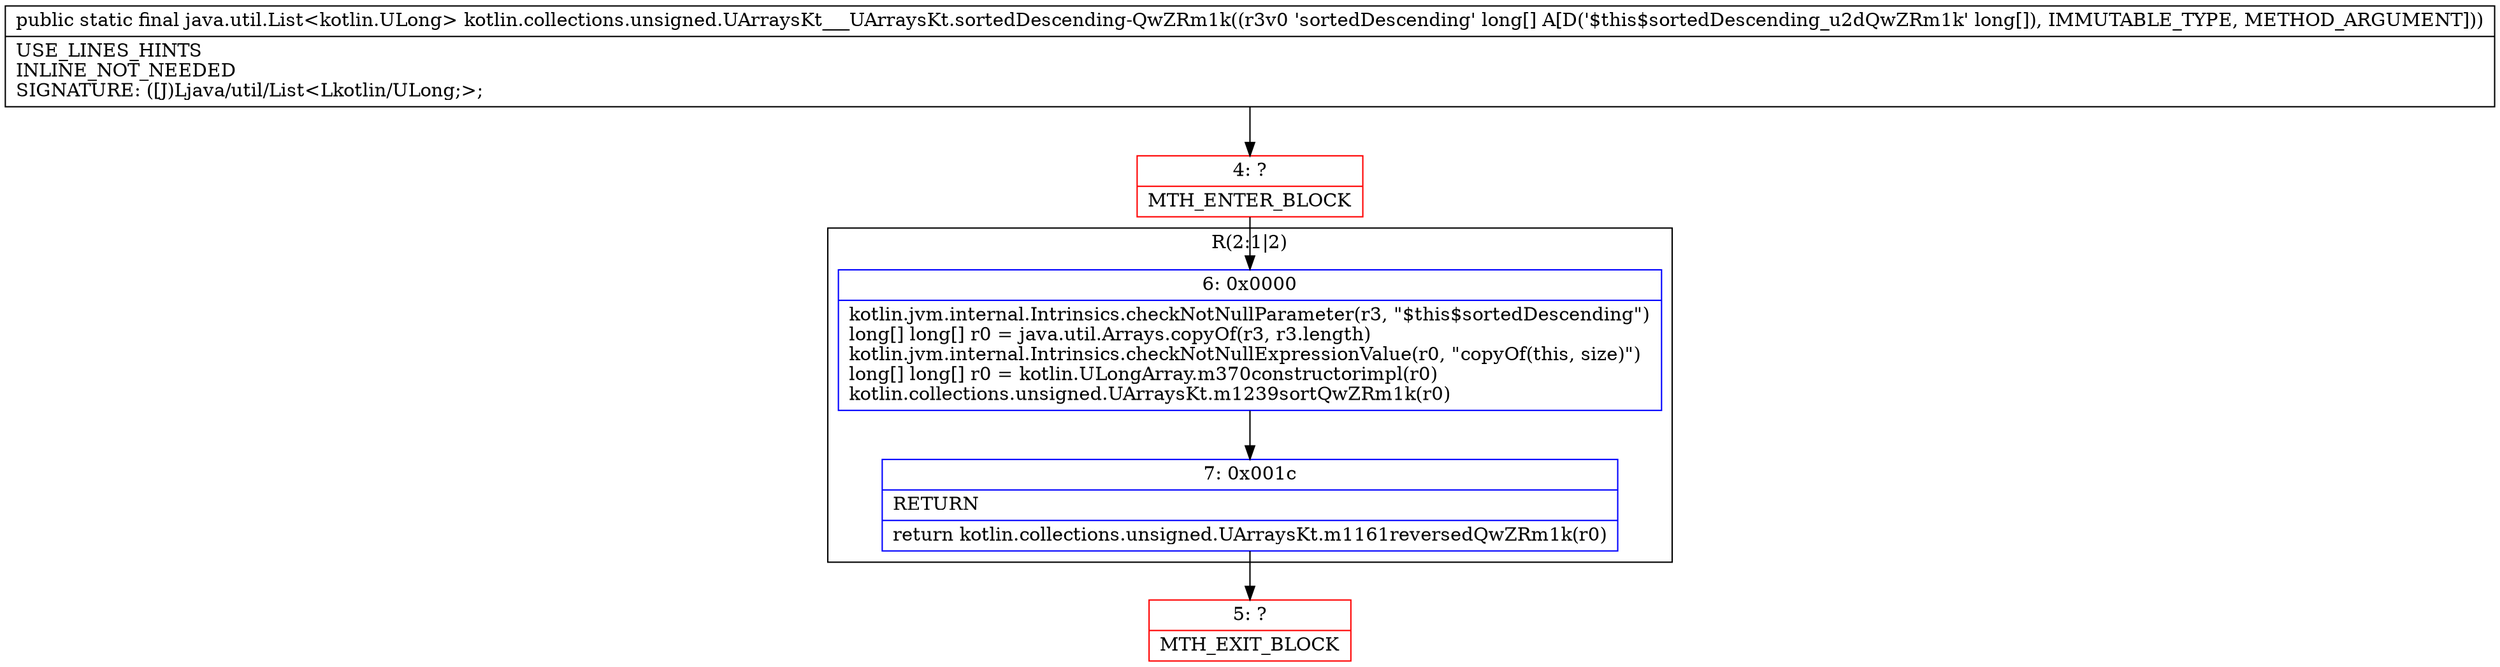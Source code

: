 digraph "CFG forkotlin.collections.unsigned.UArraysKt___UArraysKt.sortedDescending\-QwZRm1k([J)Ljava\/util\/List;" {
subgraph cluster_Region_2028877947 {
label = "R(2:1|2)";
node [shape=record,color=blue];
Node_6 [shape=record,label="{6\:\ 0x0000|kotlin.jvm.internal.Intrinsics.checkNotNullParameter(r3, \"$this$sortedDescending\")\llong[] long[] r0 = java.util.Arrays.copyOf(r3, r3.length)\lkotlin.jvm.internal.Intrinsics.checkNotNullExpressionValue(r0, \"copyOf(this, size)\")\llong[] long[] r0 = kotlin.ULongArray.m370constructorimpl(r0)\lkotlin.collections.unsigned.UArraysKt.m1239sortQwZRm1k(r0)\l}"];
Node_7 [shape=record,label="{7\:\ 0x001c|RETURN\l|return kotlin.collections.unsigned.UArraysKt.m1161reversedQwZRm1k(r0)\l}"];
}
Node_4 [shape=record,color=red,label="{4\:\ ?|MTH_ENTER_BLOCK\l}"];
Node_5 [shape=record,color=red,label="{5\:\ ?|MTH_EXIT_BLOCK\l}"];
MethodNode[shape=record,label="{public static final java.util.List\<kotlin.ULong\> kotlin.collections.unsigned.UArraysKt___UArraysKt.sortedDescending\-QwZRm1k((r3v0 'sortedDescending' long[] A[D('$this$sortedDescending_u2dQwZRm1k' long[]), IMMUTABLE_TYPE, METHOD_ARGUMENT]))  | USE_LINES_HINTS\lINLINE_NOT_NEEDED\lSIGNATURE: ([J)Ljava\/util\/List\<Lkotlin\/ULong;\>;\l}"];
MethodNode -> Node_4;Node_6 -> Node_7;
Node_7 -> Node_5;
Node_4 -> Node_6;
}

